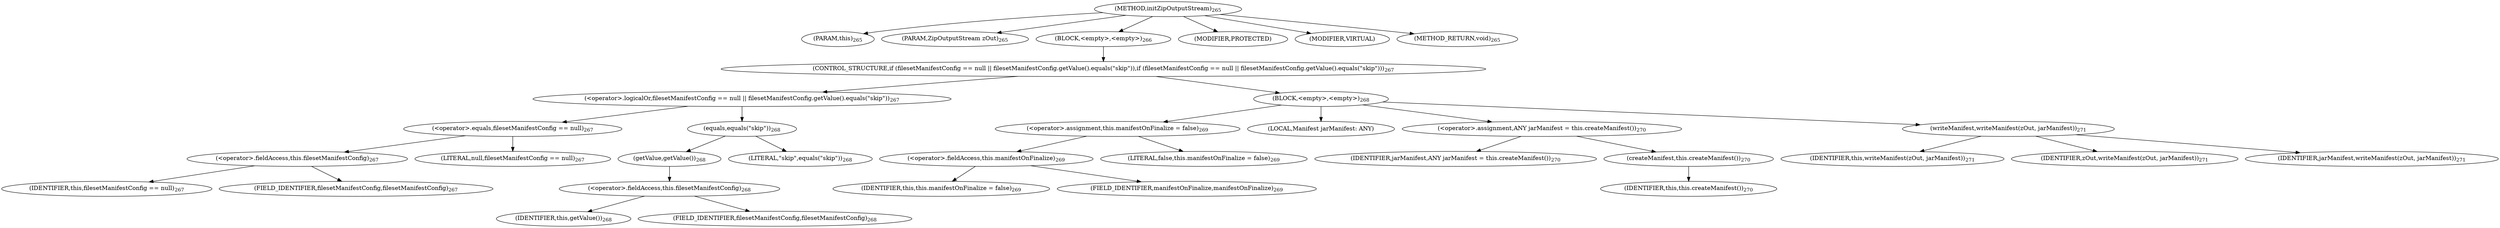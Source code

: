 digraph "initZipOutputStream" {  
"371" [label = <(METHOD,initZipOutputStream)<SUB>265</SUB>> ]
"23" [label = <(PARAM,this)<SUB>265</SUB>> ]
"372" [label = <(PARAM,ZipOutputStream zOut)<SUB>265</SUB>> ]
"373" [label = <(BLOCK,&lt;empty&gt;,&lt;empty&gt;)<SUB>266</SUB>> ]
"374" [label = <(CONTROL_STRUCTURE,if (filesetManifestConfig == null || filesetManifestConfig.getValue().equals(&quot;skip&quot;)),if (filesetManifestConfig == null || filesetManifestConfig.getValue().equals(&quot;skip&quot;)))<SUB>267</SUB>> ]
"375" [label = <(&lt;operator&gt;.logicalOr,filesetManifestConfig == null || filesetManifestConfig.getValue().equals(&quot;skip&quot;))<SUB>267</SUB>> ]
"376" [label = <(&lt;operator&gt;.equals,filesetManifestConfig == null)<SUB>267</SUB>> ]
"377" [label = <(&lt;operator&gt;.fieldAccess,this.filesetManifestConfig)<SUB>267</SUB>> ]
"378" [label = <(IDENTIFIER,this,filesetManifestConfig == null)<SUB>267</SUB>> ]
"379" [label = <(FIELD_IDENTIFIER,filesetManifestConfig,filesetManifestConfig)<SUB>267</SUB>> ]
"380" [label = <(LITERAL,null,filesetManifestConfig == null)<SUB>267</SUB>> ]
"381" [label = <(equals,equals(&quot;skip&quot;))<SUB>268</SUB>> ]
"382" [label = <(getValue,getValue())<SUB>268</SUB>> ]
"383" [label = <(&lt;operator&gt;.fieldAccess,this.filesetManifestConfig)<SUB>268</SUB>> ]
"384" [label = <(IDENTIFIER,this,getValue())<SUB>268</SUB>> ]
"385" [label = <(FIELD_IDENTIFIER,filesetManifestConfig,filesetManifestConfig)<SUB>268</SUB>> ]
"386" [label = <(LITERAL,&quot;skip&quot;,equals(&quot;skip&quot;))<SUB>268</SUB>> ]
"387" [label = <(BLOCK,&lt;empty&gt;,&lt;empty&gt;)<SUB>268</SUB>> ]
"388" [label = <(&lt;operator&gt;.assignment,this.manifestOnFinalize = false)<SUB>269</SUB>> ]
"389" [label = <(&lt;operator&gt;.fieldAccess,this.manifestOnFinalize)<SUB>269</SUB>> ]
"390" [label = <(IDENTIFIER,this,this.manifestOnFinalize = false)<SUB>269</SUB>> ]
"391" [label = <(FIELD_IDENTIFIER,manifestOnFinalize,manifestOnFinalize)<SUB>269</SUB>> ]
"392" [label = <(LITERAL,false,this.manifestOnFinalize = false)<SUB>269</SUB>> ]
"393" [label = <(LOCAL,Manifest jarManifest: ANY)> ]
"394" [label = <(&lt;operator&gt;.assignment,ANY jarManifest = this.createManifest())<SUB>270</SUB>> ]
"395" [label = <(IDENTIFIER,jarManifest,ANY jarManifest = this.createManifest())<SUB>270</SUB>> ]
"396" [label = <(createManifest,this.createManifest())<SUB>270</SUB>> ]
"22" [label = <(IDENTIFIER,this,this.createManifest())<SUB>270</SUB>> ]
"397" [label = <(writeManifest,writeManifest(zOut, jarManifest))<SUB>271</SUB>> ]
"24" [label = <(IDENTIFIER,this,writeManifest(zOut, jarManifest))<SUB>271</SUB>> ]
"398" [label = <(IDENTIFIER,zOut,writeManifest(zOut, jarManifest))<SUB>271</SUB>> ]
"399" [label = <(IDENTIFIER,jarManifest,writeManifest(zOut, jarManifest))<SUB>271</SUB>> ]
"400" [label = <(MODIFIER,PROTECTED)> ]
"401" [label = <(MODIFIER,VIRTUAL)> ]
"402" [label = <(METHOD_RETURN,void)<SUB>265</SUB>> ]
  "371" -> "23" 
  "371" -> "372" 
  "371" -> "373" 
  "371" -> "400" 
  "371" -> "401" 
  "371" -> "402" 
  "373" -> "374" 
  "374" -> "375" 
  "374" -> "387" 
  "375" -> "376" 
  "375" -> "381" 
  "376" -> "377" 
  "376" -> "380" 
  "377" -> "378" 
  "377" -> "379" 
  "381" -> "382" 
  "381" -> "386" 
  "382" -> "383" 
  "383" -> "384" 
  "383" -> "385" 
  "387" -> "388" 
  "387" -> "393" 
  "387" -> "394" 
  "387" -> "397" 
  "388" -> "389" 
  "388" -> "392" 
  "389" -> "390" 
  "389" -> "391" 
  "394" -> "395" 
  "394" -> "396" 
  "396" -> "22" 
  "397" -> "24" 
  "397" -> "398" 
  "397" -> "399" 
}
